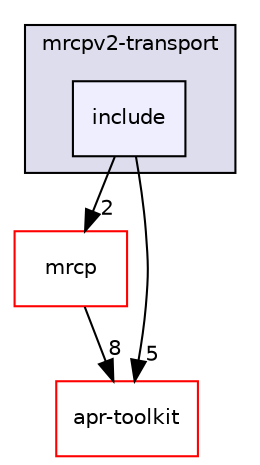 digraph "include" {
  compound=true
  node [ fontsize="10", fontname="Helvetica"];
  edge [ labelfontsize="10", labelfontname="Helvetica"];
  subgraph clusterdir_94477f215d1a999cf0ec33f8a2ea64b1 {
    graph [ bgcolor="#ddddee", pencolor="black", label="mrcpv2-transport" fontname="Helvetica", fontsize="10", URL="dir_94477f215d1a999cf0ec33f8a2ea64b1.html"]
  dir_f91b8333446e35e30a852ac1a785decf [shape=box, label="include", style="filled", fillcolor="#eeeeff", pencolor="black", URL="dir_f91b8333446e35e30a852ac1a785decf.html"];
  }
  dir_53ec2cfbed5d6184fafcb25ff13296d7 [shape=box label="mrcp" fillcolor="white" style="filled" color="red" URL="dir_53ec2cfbed5d6184fafcb25ff13296d7.html"];
  dir_995e6b30ef7b7f0b2dec48039971ec97 [shape=box label="apr-toolkit" fillcolor="white" style="filled" color="red" URL="dir_995e6b30ef7b7f0b2dec48039971ec97.html"];
  dir_53ec2cfbed5d6184fafcb25ff13296d7->dir_995e6b30ef7b7f0b2dec48039971ec97 [headlabel="8", labeldistance=1.5 headhref="dir_000012_000001.html"];
  dir_f91b8333446e35e30a852ac1a785decf->dir_53ec2cfbed5d6184fafcb25ff13296d7 [headlabel="2", labeldistance=1.5 headhref="dir_000017_000012.html"];
  dir_f91b8333446e35e30a852ac1a785decf->dir_995e6b30ef7b7f0b2dec48039971ec97 [headlabel="5", labeldistance=1.5 headhref="dir_000017_000001.html"];
}
